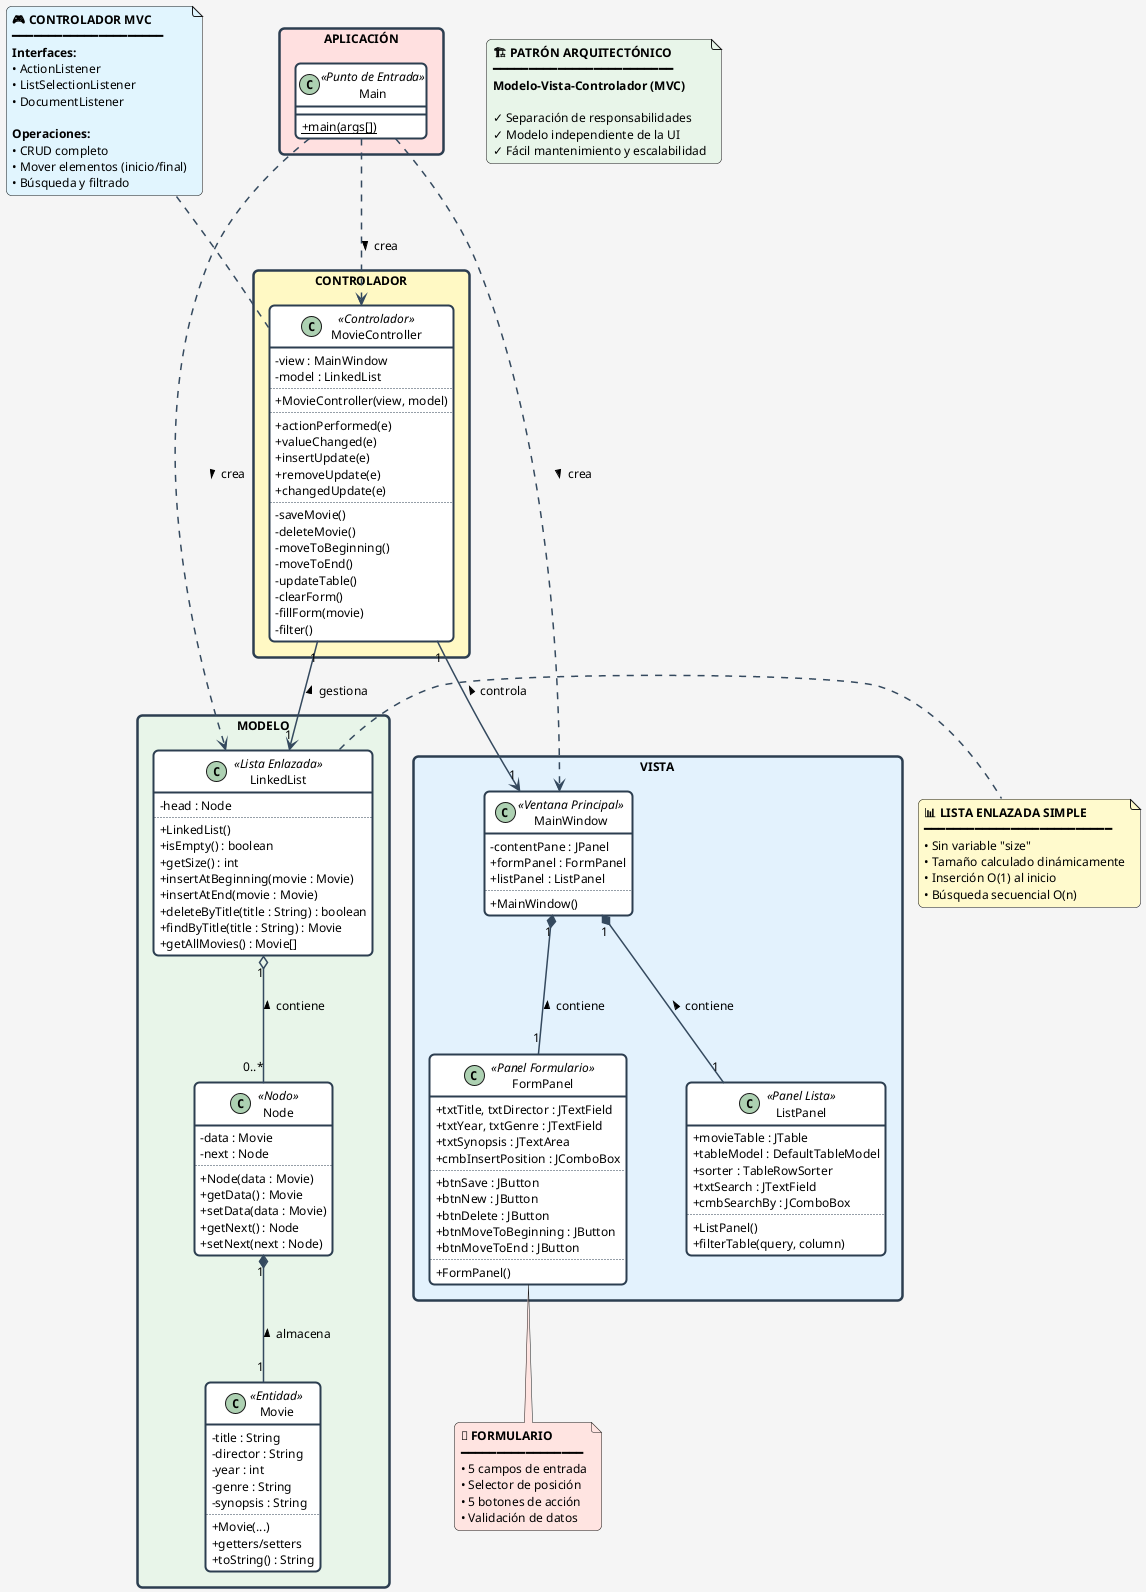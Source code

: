 @startuml CatalogoPeliculas

' Configuración de estilo general
skinparam backgroundColor #F5F5F5
skinparam classBackgroundColor #FFFFFF
skinparam classBorderColor #2C3E50
skinparam classBorderThickness 2
skinparam arrowColor #34495E
skinparam arrowThickness 1.5
skinparam packageBackgroundColor #FAFAFA
skinparam packageBorderColor #2C3E50
skinparam packageBorderThickness 2.5
skinparam stereotypeCBackgroundColor #3498DB
skinparam classAttributeIconSize 0
skinparam shadowing false
skinparam roundcorner 10
skinparam packageStyle rectangle
skinparam nodesep 60
skinparam ranksep 80
skinparam defaultFontSize 12
skinparam defaultFontName Arial

package "MODELO" #E8F5E9 {
    
    class LinkedList <<Lista Enlazada>> {
        - head : Node
        ..
        + LinkedList()
        + isEmpty() : boolean
        + getSize() : int
        + insertAtBeginning(movie : Movie)
        + insertAtEnd(movie : Movie)
        + deleteByTitle(title : String) : boolean
        + findByTitle(title : String) : Movie
        + getAllMovies() : Movie[]
    }
    
    class Node <<Nodo>> {
        - data : Movie
        - next : Node
        ..
        + Node(data : Movie)
        + getData() : Movie
        + setData(data : Movie)
        + getNext() : Node
        + setNext(next : Node)
    }
    
    class Movie <<Entidad>> {
        - title : String
        - director : String
        - year : int
        - genre : String
        - synopsis : String
        ..
        + Movie(...)
        + getters/setters
        + toString() : String
    }
}

package "VISTA" #E3F2FD {
    
    class MainWindow <<Ventana Principal>> {
        - contentPane : JPanel
        + formPanel : FormPanel
        + listPanel : ListPanel
        ..
        + MainWindow()
    }
    
    class FormPanel <<Panel Formulario>> {
        + txtTitle, txtDirector : JTextField
        + txtYear, txtGenre : JTextField
        + txtSynopsis : JTextArea
        + cmbInsertPosition : JComboBox
        ..
        + btnSave : JButton
        + btnNew : JButton
        + btnDelete : JButton
        + btnMoveToBeginning : JButton
        + btnMoveToEnd : JButton
        ..
        + FormPanel()
    }
    
    class ListPanel <<Panel Lista>> {
        + movieTable : JTable
        + tableModel : DefaultTableModel
        + sorter : TableRowSorter
        + txtSearch : JTextField
        + cmbSearchBy : JComboBox
        ..
        + ListPanel()
        + filterTable(query, column)
    }
}

package "CONTROLADOR" #FFF9C4 {
    
    class MovieController <<Controlador>> {
        - view : MainWindow
        - model : LinkedList
        ..
        + MovieController(view, model)
        ..
        ' Listeners
        + actionPerformed(e)
        + valueChanged(e)
        + insertUpdate(e)
        + removeUpdate(e)
        + changedUpdate(e)
        ..
        ' Lógica de Negocio
        - saveMovie()
        - deleteMovie()
        - moveToBeginning()
        - moveToEnd()
        - updateTable()
        - clearForm()
        - fillForm(movie)
        - filter()
    }
}

package "APLICACIÓN" #FFE0E0 {
    
    class Main <<Punto de Entrada>> {
        + {static} main(args[])
    }
}

' ═══════════════════════════════════════
'           RELACIONES ENTRE CLASES
' ═══════════════════════════════════════

LinkedList "1" o-- "0..*" Node : < contiene
Node "1" *-- "1" Movie : < almacena

MainWindow "1" *-- "1" FormPanel : < contiene
MainWindow "1" *-- "1" ListPanel : < contiene

MovieController "1" --> "1" MainWindow : < controla
MovieController "1" --> "1" LinkedList : < gestiona

Main ..> MainWindow : crea >
Main ..> LinkedList : crea >
Main ..> MovieController : crea >

' ═══════════════════════════════════════
'              NOTAS EXPLICATIVAS
' ═══════════════════════════════════════

note right of LinkedList #FFFACD
  <b>📊 LISTA ENLAZADA SIMPLE</b>
  ━━━━━━━━━━━━━━━━━━━━━━━━━━
  • Sin variable "size"
  • Tamaño calculado dinámicamente
  • Inserción O(1) al inicio
  • Búsqueda secuencial O(n)
end note

note top of MovieController #E1F5FE
  <b>🎮 CONTROLADOR MVC</b>
  ━━━━━━━━━━━━━━━━━━━━━
  <b>Interfaces:</b>
  • ActionListener
  • ListSelectionListener  
  • DocumentListener
  
  <b>Operaciones:</b>
  • CRUD completo
  • Mover elementos (inicio/final)
  • Búsqueda y filtrado
end note

note bottom of FormPanel #FFE4E1
  <b>📝 FORMULARIO</b>
  ━━━━━━━━━━━━━━━━━
  • 5 campos de entrada
  • Selector de posición
  • 5 botones de acción
  • Validación de datos
end note

note as N1 #E8F5E9
  <b>🏗️ PATRÓN ARQUITECTÓNICO</b>
  ━━━━━━━━━━━━━━━━━━━━━━━━━
  <b>Modelo-Vista-Controlador (MVC)</b>
  
  ✓ Separación de responsabilidades
  ✓ Modelo independiente de la UI
  ✓ Fácil mantenimiento y escalabilidad
end note

@enduml
